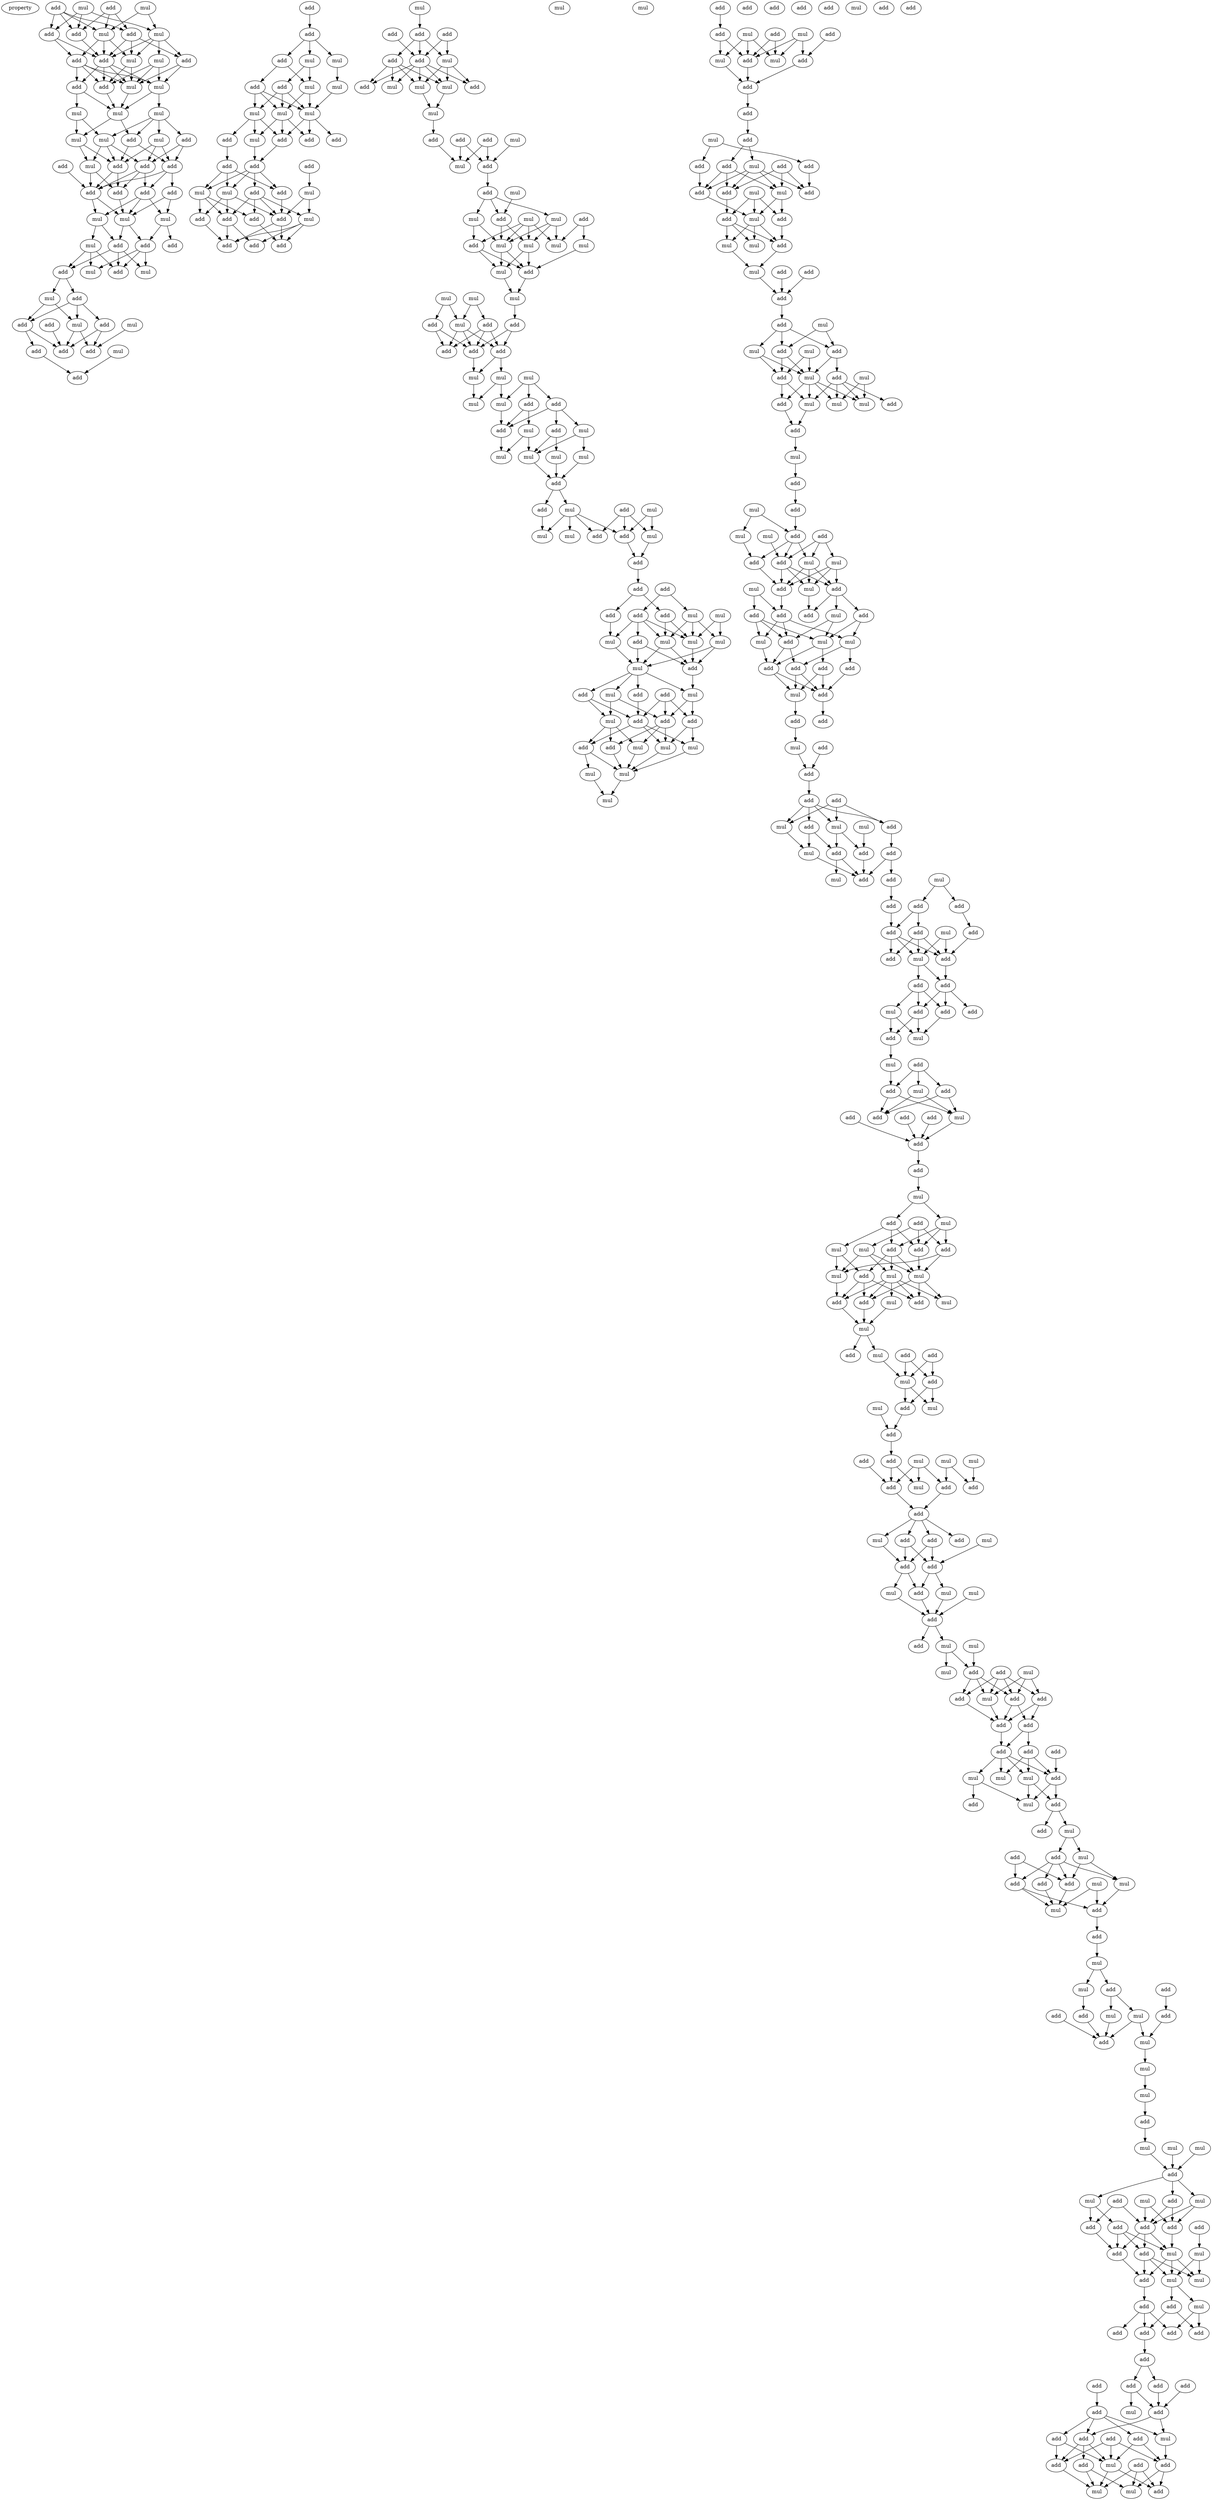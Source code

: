 digraph {
    node [fontcolor=black]
    property [mul=2,lf=1.3]
    0 [ label = add ];
    1 [ label = mul ];
    2 [ label = mul ];
    3 [ label = add ];
    4 [ label = mul ];
    5 [ label = add ];
    6 [ label = mul ];
    7 [ label = add ];
    8 [ label = add ];
    9 [ label = mul ];
    10 [ label = add ];
    11 [ label = mul ];
    12 [ label = add ];
    13 [ label = add ];
    14 [ label = mul ];
    15 [ label = add ];
    16 [ label = mul ];
    17 [ label = add ];
    18 [ label = mul ];
    19 [ label = mul ];
    20 [ label = mul ];
    21 [ label = mul ];
    22 [ label = add ];
    23 [ label = add ];
    24 [ label = mul ];
    25 [ label = mul ];
    26 [ label = add ];
    27 [ label = add ];
    28 [ label = add ];
    29 [ label = mul ];
    30 [ label = add ];
    31 [ label = add ];
    32 [ label = add ];
    33 [ label = add ];
    34 [ label = add ];
    35 [ label = mul ];
    36 [ label = mul ];
    37 [ label = mul ];
    38 [ label = add ];
    39 [ label = add ];
    40 [ label = add ];
    41 [ label = mul ];
    42 [ label = add ];
    43 [ label = add ];
    44 [ label = mul ];
    45 [ label = mul ];
    46 [ label = add ];
    47 [ label = mul ];
    48 [ label = mul ];
    49 [ label = add ];
    50 [ label = mul ];
    51 [ label = add ];
    52 [ label = add ];
    53 [ label = add ];
    54 [ label = add ];
    55 [ label = mul ];
    56 [ label = add ];
    57 [ label = add ];
    58 [ label = add ];
    59 [ label = add ];
    60 [ label = mul ];
    61 [ label = add ];
    62 [ label = mul ];
    63 [ label = add ];
    64 [ label = add ];
    65 [ label = mul ];
    66 [ label = mul ];
    67 [ label = mul ];
    68 [ label = mul ];
    69 [ label = mul ];
    70 [ label = mul ];
    71 [ label = add ];
    72 [ label = add ];
    73 [ label = add ];
    74 [ label = add ];
    75 [ label = add ];
    76 [ label = add ];
    77 [ label = add ];
    78 [ label = add ];
    79 [ label = mul ];
    80 [ label = mul ];
    81 [ label = add ];
    82 [ label = mul ];
    83 [ label = add ];
    84 [ label = mul ];
    85 [ label = add ];
    86 [ label = add ];
    87 [ label = add ];
    88 [ label = add ];
    89 [ label = add ];
    90 [ label = add ];
    91 [ label = mul ];
    92 [ label = add ];
    93 [ label = add ];
    94 [ label = add ];
    95 [ label = add ];
    96 [ label = mul ];
    97 [ label = add ];
    98 [ label = mul ];
    99 [ label = add ];
    100 [ label = add ];
    101 [ label = mul ];
    102 [ label = mul ];
    103 [ label = mul ];
    104 [ label = add ];
    105 [ label = add ];
    106 [ label = add ];
    107 [ label = mul ];
    108 [ label = add ];
    109 [ label = mul ];
    110 [ label = mul ];
    111 [ label = add ];
    112 [ label = mul ];
    113 [ label = mul ];
    114 [ label = add ];
    115 [ label = add ];
    116 [ label = mul ];
    117 [ label = add ];
    118 [ label = mul ];
    119 [ label = mul ];
    120 [ label = mul ];
    121 [ label = mul ];
    122 [ label = mul ];
    123 [ label = add ];
    124 [ label = mul ];
    125 [ label = mul ];
    126 [ label = mul ];
    127 [ label = mul ];
    128 [ label = add ];
    129 [ label = add ];
    130 [ label = add ];
    131 [ label = add ];
    132 [ label = add ];
    133 [ label = add ];
    134 [ label = mul ];
    135 [ label = mul ];
    136 [ label = mul ];
    137 [ label = add ];
    138 [ label = add ];
    139 [ label = mul ];
    140 [ label = mul ];
    141 [ label = mul ];
    142 [ label = mul ];
    143 [ label = add ];
    144 [ label = add ];
    145 [ label = mul ];
    146 [ label = mul ];
    147 [ label = mul ];
    148 [ label = mul ];
    149 [ label = add ];
    150 [ label = add ];
    151 [ label = add ];
    152 [ label = mul ];
    153 [ label = mul ];
    154 [ label = mul ];
    155 [ label = mul ];
    156 [ label = add ];
    157 [ label = mul ];
    158 [ label = add ];
    159 [ label = add ];
    160 [ label = add ];
    161 [ label = add ];
    162 [ label = add ];
    163 [ label = mul ];
    164 [ label = mul ];
    165 [ label = add ];
    166 [ label = add ];
    167 [ label = mul ];
    168 [ label = mul ];
    169 [ label = add ];
    170 [ label = mul ];
    171 [ label = mul ];
    172 [ label = add ];
    173 [ label = mul ];
    174 [ label = mul ];
    175 [ label = mul ];
    176 [ label = add ];
    177 [ label = add ];
    178 [ label = add ];
    179 [ label = add ];
    180 [ label = mul ];
    181 [ label = add ];
    182 [ label = add ];
    183 [ label = mul ];
    184 [ label = mul ];
    185 [ label = add ];
    186 [ label = mul ];
    187 [ label = add ];
    188 [ label = mul ];
    189 [ label = mul ];
    190 [ label = mul ];
    191 [ label = mul ];
    192 [ label = mul ];
    193 [ label = add ];
    194 [ label = add ];
    195 [ label = add ];
    196 [ label = add ];
    197 [ label = mul ];
    198 [ label = mul ];
    199 [ label = add ];
    200 [ label = add ];
    201 [ label = mul ];
    202 [ label = mul ];
    203 [ label = add ];
    204 [ label = add ];
    205 [ label = add ];
    206 [ label = mul ];
    207 [ label = add ];
    208 [ label = add ];
    209 [ label = add ];
    210 [ label = mul ];
    211 [ label = add ];
    212 [ label = add ];
    213 [ label = mul ];
    214 [ label = add ];
    215 [ label = add ];
    216 [ label = mul ];
    217 [ label = add ];
    218 [ label = mul ];
    219 [ label = add ];
    220 [ label = add ];
    221 [ label = mul ];
    222 [ label = mul ];
    223 [ label = add ];
    224 [ label = mul ];
    225 [ label = add ];
    226 [ label = add ];
    227 [ label = add ];
    228 [ label = mul ];
    229 [ label = mul ];
    230 [ label = mul ];
    231 [ label = add ];
    232 [ label = add ];
    233 [ label = add ];
    234 [ label = mul ];
    235 [ label = add ];
    236 [ label = mul ];
    237 [ label = add ];
    238 [ label = mul ];
    239 [ label = mul ];
    240 [ label = add ];
    241 [ label = mul ];
    242 [ label = add ];
    243 [ label = add ];
    244 [ label = mul ];
    245 [ label = add ];
    246 [ label = add ];
    247 [ label = mul ];
    248 [ label = add ];
    249 [ label = add ];
    250 [ label = mul ];
    251 [ label = mul ];
    252 [ label = add ];
    253 [ label = mul ];
    254 [ label = mul ];
    255 [ label = add ];
    256 [ label = add ];
    257 [ label = mul ];
    258 [ label = mul ];
    259 [ label = add ];
    260 [ label = add ];
    261 [ label = add ];
    262 [ label = mul ];
    263 [ label = add ];
    264 [ label = add ];
    265 [ label = add ];
    266 [ label = mul ];
    267 [ label = mul ];
    268 [ label = add ];
    269 [ label = mul ];
    270 [ label = add ];
    271 [ label = add ];
    272 [ label = add ];
    273 [ label = add ];
    274 [ label = mul ];
    275 [ label = add ];
    276 [ label = add ];
    277 [ label = add ];
    278 [ label = mul ];
    279 [ label = add ];
    280 [ label = add ];
    281 [ label = add ];
    282 [ label = add ];
    283 [ label = add ];
    284 [ label = add ];
    285 [ label = mul ];
    286 [ label = mul ];
    287 [ label = mul ];
    288 [ label = add ];
    289 [ label = add ];
    290 [ label = mul ];
    291 [ label = add ];
    292 [ label = mul ];
    293 [ label = mul ];
    294 [ label = add ];
    295 [ label = add ];
    296 [ label = add ];
    297 [ label = add ];
    298 [ label = add ];
    299 [ label = add ];
    300 [ label = add ];
    301 [ label = add ];
    302 [ label = mul ];
    303 [ label = add ];
    304 [ label = mul ];
    305 [ label = add ];
    306 [ label = add ];
    307 [ label = add ];
    308 [ label = add ];
    309 [ label = add ];
    310 [ label = mul ];
    311 [ label = add ];
    312 [ label = add ];
    313 [ label = mul ];
    314 [ label = mul ];
    315 [ label = add ];
    316 [ label = mul ];
    317 [ label = add ];
    318 [ label = add ];
    319 [ label = add ];
    320 [ label = add ];
    321 [ label = mul ];
    322 [ label = add ];
    323 [ label = add ];
    324 [ label = add ];
    325 [ label = add ];
    326 [ label = mul ];
    327 [ label = add ];
    328 [ label = add ];
    329 [ label = mul ];
    330 [ label = mul ];
    331 [ label = mul ];
    332 [ label = add ];
    333 [ label = add ];
    334 [ label = add ];
    335 [ label = mul ];
    336 [ label = mul ];
    337 [ label = add ];
    338 [ label = mul ];
    339 [ label = add ];
    340 [ label = add ];
    341 [ label = mul ];
    342 [ label = mul ];
    343 [ label = add ];
    344 [ label = mul ];
    345 [ label = add ];
    346 [ label = add ];
    347 [ label = mul ];
    348 [ label = add ];
    349 [ label = mul ];
    350 [ label = add ];
    351 [ label = mul ];
    352 [ label = add ];
    353 [ label = add ];
    354 [ label = mul ];
    355 [ label = add ];
    356 [ label = mul ];
    357 [ label = add ];
    358 [ label = mul ];
    359 [ label = add ];
    360 [ label = mul ];
    361 [ label = add ];
    362 [ label = add ];
    363 [ label = mul ];
    364 [ label = add ];
    365 [ label = add ];
    366 [ label = add ];
    367 [ label = mul ];
    368 [ label = add ];
    369 [ label = mul ];
    370 [ label = add ];
    371 [ label = add ];
    372 [ label = add ];
    373 [ label = mul ];
    374 [ label = add ];
    375 [ label = mul ];
    376 [ label = add ];
    377 [ label = mul ];
    378 [ label = add ];
    379 [ label = mul ];
    380 [ label = mul ];
    381 [ label = add ];
    382 [ label = mul ];
    383 [ label = mul ];
    384 [ label = add ];
    385 [ label = add ];
    386 [ label = mul ];
    387 [ label = add ];
    388 [ label = add ];
    389 [ label = add ];
    390 [ label = add ];
    391 [ label = add ];
    392 [ label = add ];
    393 [ label = add ];
    394 [ label = add ];
    395 [ label = mul ];
    396 [ label = mul ];
    397 [ label = add ];
    398 [ label = mul ];
    399 [ label = add ];
    400 [ label = mul ];
    401 [ label = add ];
    402 [ label = add ];
    403 [ label = mul ];
    404 [ label = add ];
    405 [ label = mul ];
    406 [ label = add ];
    407 [ label = mul ];
    408 [ label = add ];
    409 [ label = add ];
    410 [ label = mul ];
    411 [ label = add ];
    412 [ label = add ];
    413 [ label = mul ];
    414 [ label = add ];
    415 [ label = mul ];
    416 [ label = add ];
    417 [ label = add ];
    418 [ label = mul ];
    419 [ label = mul ];
    420 [ label = mul ];
    421 [ label = add ];
    422 [ label = add ];
    423 [ label = add ];
    424 [ label = mul ];
    425 [ label = add ];
    426 [ label = mul ];
    427 [ label = mul ];
    428 [ label = add ];
    429 [ label = mul ];
    430 [ label = add ];
    431 [ label = mul ];
    432 [ label = mul ];
    433 [ label = mul ];
    434 [ label = add ];
    435 [ label = add ];
    436 [ label = mul ];
    437 [ label = add ];
    438 [ label = mul ];
    439 [ label = add ];
    440 [ label = mul ];
    441 [ label = add ];
    442 [ label = add ];
    443 [ label = add ];
    444 [ label = add ];
    445 [ label = add ];
    446 [ label = add ];
    447 [ label = add ];
    448 [ label = mul ];
    449 [ label = mul ];
    450 [ label = mul ];
    451 [ label = add ];
    452 [ label = mul ];
    453 [ label = mul ];
    454 [ label = add ];
    455 [ label = add ];
    456 [ label = add ];
    457 [ label = add ];
    458 [ label = add ];
    459 [ label = add ];
    460 [ label = add ];
    461 [ label = add ];
    462 [ label = add ];
    463 [ label = add ];
    464 [ label = add ];
    465 [ label = add ];
    466 [ label = add ];
    467 [ label = mul ];
    468 [ label = add ];
    469 [ label = add ];
    470 [ label = mul ];
    471 [ label = add ];
    472 [ label = add ];
    473 [ label = add ];
    474 [ label = add ];
    475 [ label = add ];
    476 [ label = add ];
    477 [ label = mul ];
    478 [ label = mul ];
    479 [ label = mul ];
    480 [ label = add ];
    0 -> 5 [ name = 0 ];
    0 -> 6 [ name = 1 ];
    0 -> 7 [ name = 2 ];
    0 -> 8 [ name = 3 ];
    1 -> 4 [ name = 4 ];
    1 -> 6 [ name = 5 ];
    2 -> 4 [ name = 6 ];
    2 -> 5 [ name = 7 ];
    2 -> 8 [ name = 8 ];
    3 -> 5 [ name = 9 ];
    3 -> 6 [ name = 10 ];
    3 -> 7 [ name = 11 ];
    4 -> 9 [ name = 12 ];
    4 -> 10 [ name = 13 ];
    4 -> 11 [ name = 14 ];
    4 -> 13 [ name = 15 ];
    5 -> 10 [ name = 16 ];
    6 -> 10 [ name = 17 ];
    6 -> 11 [ name = 18 ];
    6 -> 12 [ name = 19 ];
    7 -> 10 [ name = 20 ];
    7 -> 11 [ name = 21 ];
    7 -> 13 [ name = 22 ];
    8 -> 10 [ name = 23 ];
    8 -> 12 [ name = 24 ];
    9 -> 14 [ name = 25 ];
    9 -> 16 [ name = 26 ];
    9 -> 17 [ name = 27 ];
    10 -> 14 [ name = 28 ];
    10 -> 15 [ name = 29 ];
    10 -> 16 [ name = 30 ];
    10 -> 17 [ name = 31 ];
    11 -> 16 [ name = 32 ];
    11 -> 17 [ name = 33 ];
    12 -> 14 [ name = 34 ];
    12 -> 15 [ name = 35 ];
    12 -> 16 [ name = 36 ];
    12 -> 17 [ name = 37 ];
    13 -> 14 [ name = 38 ];
    13 -> 16 [ name = 39 ];
    14 -> 18 [ name = 40 ];
    14 -> 19 [ name = 41 ];
    15 -> 19 [ name = 42 ];
    15 -> 20 [ name = 43 ];
    16 -> 19 [ name = 44 ];
    17 -> 19 [ name = 45 ];
    18 -> 22 [ name = 46 ];
    18 -> 23 [ name = 47 ];
    18 -> 24 [ name = 48 ];
    18 -> 25 [ name = 49 ];
    19 -> 21 [ name = 50 ];
    19 -> 23 [ name = 51 ];
    20 -> 21 [ name = 52 ];
    20 -> 25 [ name = 53 ];
    21 -> 29 [ name = 54 ];
    21 -> 30 [ name = 55 ];
    22 -> 27 [ name = 56 ];
    22 -> 28 [ name = 57 ];
    23 -> 27 [ name = 58 ];
    23 -> 30 [ name = 59 ];
    24 -> 27 [ name = 60 ];
    24 -> 28 [ name = 61 ];
    24 -> 30 [ name = 62 ];
    25 -> 28 [ name = 63 ];
    25 -> 29 [ name = 64 ];
    25 -> 30 [ name = 65 ];
    26 -> 31 [ name = 66 ];
    27 -> 31 [ name = 67 ];
    27 -> 32 [ name = 68 ];
    27 -> 33 [ name = 69 ];
    28 -> 31 [ name = 70 ];
    28 -> 32 [ name = 71 ];
    28 -> 34 [ name = 72 ];
    29 -> 31 [ name = 73 ];
    29 -> 34 [ name = 74 ];
    30 -> 31 [ name = 75 ];
    30 -> 34 [ name = 76 ];
    31 -> 36 [ name = 77 ];
    31 -> 37 [ name = 78 ];
    32 -> 35 [ name = 79 ];
    32 -> 36 [ name = 80 ];
    32 -> 37 [ name = 81 ];
    33 -> 35 [ name = 82 ];
    33 -> 36 [ name = 83 ];
    34 -> 36 [ name = 84 ];
    35 -> 39 [ name = 85 ];
    35 -> 40 [ name = 86 ];
    36 -> 38 [ name = 87 ];
    36 -> 39 [ name = 88 ];
    37 -> 38 [ name = 89 ];
    37 -> 41 [ name = 90 ];
    38 -> 42 [ name = 91 ];
    38 -> 43 [ name = 92 ];
    38 -> 45 [ name = 93 ];
    39 -> 42 [ name = 94 ];
    39 -> 44 [ name = 95 ];
    39 -> 45 [ name = 96 ];
    41 -> 42 [ name = 97 ];
    41 -> 43 [ name = 98 ];
    41 -> 44 [ name = 99 ];
    43 -> 46 [ name = 100 ];
    43 -> 47 [ name = 101 ];
    46 -> 48 [ name = 102 ];
    46 -> 49 [ name = 103 ];
    46 -> 52 [ name = 104 ];
    47 -> 48 [ name = 105 ];
    47 -> 52 [ name = 106 ];
    48 -> 54 [ name = 107 ];
    48 -> 56 [ name = 108 ];
    49 -> 54 [ name = 109 ];
    49 -> 56 [ name = 110 ];
    50 -> 56 [ name = 111 ];
    51 -> 54 [ name = 112 ];
    52 -> 53 [ name = 113 ];
    52 -> 54 [ name = 114 ];
    53 -> 57 [ name = 115 ];
    55 -> 57 [ name = 116 ];
    58 -> 59 [ name = 117 ];
    59 -> 60 [ name = 118 ];
    59 -> 61 [ name = 119 ];
    59 -> 62 [ name = 120 ];
    60 -> 63 [ name = 121 ];
    60 -> 65 [ name = 122 ];
    61 -> 64 [ name = 123 ];
    61 -> 65 [ name = 124 ];
    62 -> 66 [ name = 125 ];
    63 -> 67 [ name = 126 ];
    63 -> 68 [ name = 127 ];
    63 -> 69 [ name = 128 ];
    64 -> 67 [ name = 129 ];
    64 -> 68 [ name = 130 ];
    64 -> 69 [ name = 131 ];
    65 -> 68 [ name = 132 ];
    65 -> 69 [ name = 133 ];
    66 -> 68 [ name = 134 ];
    67 -> 70 [ name = 135 ];
    67 -> 72 [ name = 136 ];
    67 -> 74 [ name = 137 ];
    68 -> 71 [ name = 138 ];
    68 -> 73 [ name = 139 ];
    68 -> 74 [ name = 140 ];
    69 -> 70 [ name = 141 ];
    69 -> 73 [ name = 142 ];
    69 -> 74 [ name = 143 ];
    70 -> 75 [ name = 144 ];
    72 -> 76 [ name = 145 ];
    74 -> 75 [ name = 146 ];
    75 -> 78 [ name = 147 ];
    75 -> 79 [ name = 148 ];
    75 -> 80 [ name = 149 ];
    75 -> 81 [ name = 150 ];
    76 -> 79 [ name = 151 ];
    76 -> 80 [ name = 152 ];
    76 -> 81 [ name = 153 ];
    77 -> 82 [ name = 154 ];
    78 -> 83 [ name = 155 ];
    78 -> 84 [ name = 156 ];
    78 -> 85 [ name = 157 ];
    78 -> 86 [ name = 158 ];
    79 -> 85 [ name = 159 ];
    79 -> 86 [ name = 160 ];
    79 -> 87 [ name = 161 ];
    80 -> 83 [ name = 162 ];
    80 -> 86 [ name = 163 ];
    80 -> 87 [ name = 164 ];
    81 -> 85 [ name = 165 ];
    82 -> 84 [ name = 166 ];
    82 -> 85 [ name = 167 ];
    83 -> 89 [ name = 168 ];
    84 -> 88 [ name = 169 ];
    84 -> 89 [ name = 170 ];
    84 -> 90 [ name = 171 ];
    85 -> 89 [ name = 172 ];
    85 -> 90 [ name = 173 ];
    86 -> 88 [ name = 174 ];
    86 -> 90 [ name = 175 ];
    87 -> 90 [ name = 176 ];
    91 -> 93 [ name = 177 ];
    92 -> 95 [ name = 178 ];
    92 -> 96 [ name = 179 ];
    93 -> 95 [ name = 180 ];
    93 -> 96 [ name = 181 ];
    93 -> 97 [ name = 182 ];
    94 -> 95 [ name = 183 ];
    95 -> 98 [ name = 184 ];
    95 -> 99 [ name = 185 ];
    95 -> 100 [ name = 186 ];
    95 -> 101 [ name = 187 ];
    95 -> 102 [ name = 188 ];
    96 -> 100 [ name = 189 ];
    96 -> 101 [ name = 190 ];
    96 -> 102 [ name = 191 ];
    97 -> 98 [ name = 192 ];
    97 -> 99 [ name = 193 ];
    97 -> 101 [ name = 194 ];
    97 -> 102 [ name = 195 ];
    101 -> 103 [ name = 196 ];
    102 -> 103 [ name = 197 ];
    103 -> 104 [ name = 198 ];
    104 -> 109 [ name = 199 ];
    105 -> 108 [ name = 200 ];
    105 -> 109 [ name = 201 ];
    106 -> 108 [ name = 202 ];
    106 -> 109 [ name = 203 ];
    107 -> 108 [ name = 204 ];
    108 -> 111 [ name = 205 ];
    110 -> 114 [ name = 206 ];
    111 -> 112 [ name = 207 ];
    111 -> 114 [ name = 208 ];
    111 -> 116 [ name = 209 ];
    112 -> 117 [ name = 210 ];
    112 -> 119 [ name = 211 ];
    113 -> 117 [ name = 212 ];
    113 -> 118 [ name = 213 ];
    113 -> 119 [ name = 214 ];
    113 -> 120 [ name = 215 ];
    114 -> 119 [ name = 216 ];
    114 -> 120 [ name = 217 ];
    115 -> 118 [ name = 218 ];
    115 -> 121 [ name = 219 ];
    116 -> 118 [ name = 220 ];
    116 -> 119 [ name = 221 ];
    116 -> 120 [ name = 222 ];
    117 -> 122 [ name = 223 ];
    117 -> 123 [ name = 224 ];
    119 -> 122 [ name = 225 ];
    119 -> 123 [ name = 226 ];
    120 -> 122 [ name = 227 ];
    120 -> 123 [ name = 228 ];
    121 -> 123 [ name = 229 ];
    122 -> 124 [ name = 230 ];
    123 -> 124 [ name = 231 ];
    124 -> 128 [ name = 232 ];
    125 -> 127 [ name = 233 ];
    125 -> 130 [ name = 234 ];
    126 -> 127 [ name = 235 ];
    126 -> 129 [ name = 236 ];
    127 -> 131 [ name = 237 ];
    127 -> 132 [ name = 238 ];
    127 -> 133 [ name = 239 ];
    128 -> 131 [ name = 240 ];
    128 -> 132 [ name = 241 ];
    129 -> 132 [ name = 242 ];
    129 -> 133 [ name = 243 ];
    130 -> 131 [ name = 244 ];
    130 -> 132 [ name = 245 ];
    130 -> 133 [ name = 246 ];
    131 -> 134 [ name = 247 ];
    131 -> 135 [ name = 248 ];
    132 -> 134 [ name = 249 ];
    134 -> 140 [ name = 250 ];
    135 -> 139 [ name = 251 ];
    135 -> 140 [ name = 252 ];
    136 -> 137 [ name = 253 ];
    136 -> 138 [ name = 254 ];
    136 -> 139 [ name = 255 ];
    137 -> 142 [ name = 256 ];
    137 -> 144 [ name = 257 ];
    138 -> 141 [ name = 258 ];
    138 -> 143 [ name = 259 ];
    138 -> 144 [ name = 260 ];
    139 -> 144 [ name = 261 ];
    141 -> 145 [ name = 262 ];
    141 -> 148 [ name = 263 ];
    142 -> 147 [ name = 264 ];
    142 -> 148 [ name = 265 ];
    143 -> 146 [ name = 266 ];
    143 -> 148 [ name = 267 ];
    144 -> 147 [ name = 268 ];
    145 -> 149 [ name = 269 ];
    146 -> 149 [ name = 270 ];
    148 -> 149 [ name = 271 ];
    149 -> 151 [ name = 272 ];
    149 -> 153 [ name = 273 ];
    150 -> 154 [ name = 274 ];
    150 -> 156 [ name = 275 ];
    150 -> 158 [ name = 276 ];
    151 -> 155 [ name = 277 ];
    152 -> 154 [ name = 278 ];
    152 -> 158 [ name = 279 ];
    153 -> 155 [ name = 280 ];
    153 -> 156 [ name = 281 ];
    153 -> 157 [ name = 282 ];
    153 -> 158 [ name = 283 ];
    154 -> 159 [ name = 284 ];
    158 -> 159 [ name = 285 ];
    159 -> 160 [ name = 286 ];
    160 -> 162 [ name = 287 ];
    160 -> 165 [ name = 288 ];
    161 -> 164 [ name = 289 ];
    161 -> 166 [ name = 290 ];
    162 -> 170 [ name = 291 ];
    163 -> 168 [ name = 292 ];
    163 -> 171 [ name = 293 ];
    164 -> 167 [ name = 294 ];
    164 -> 168 [ name = 295 ];
    164 -> 171 [ name = 296 ];
    165 -> 167 [ name = 297 ];
    165 -> 171 [ name = 298 ];
    166 -> 167 [ name = 299 ];
    166 -> 169 [ name = 300 ];
    166 -> 170 [ name = 301 ];
    166 -> 171 [ name = 302 ];
    167 -> 172 [ name = 303 ];
    167 -> 173 [ name = 304 ];
    168 -> 172 [ name = 305 ];
    168 -> 173 [ name = 306 ];
    169 -> 172 [ name = 307 ];
    169 -> 173 [ name = 308 ];
    170 -> 173 [ name = 309 ];
    171 -> 172 [ name = 310 ];
    172 -> 175 [ name = 311 ];
    173 -> 174 [ name = 312 ];
    173 -> 175 [ name = 313 ];
    173 -> 177 [ name = 314 ];
    173 -> 178 [ name = 315 ];
    174 -> 179 [ name = 316 ];
    174 -> 180 [ name = 317 ];
    175 -> 179 [ name = 318 ];
    175 -> 181 [ name = 319 ];
    176 -> 179 [ name = 320 ];
    176 -> 181 [ name = 321 ];
    176 -> 182 [ name = 322 ];
    177 -> 182 [ name = 323 ];
    178 -> 180 [ name = 324 ];
    178 -> 182 [ name = 325 ];
    179 -> 184 [ name = 326 ];
    179 -> 186 [ name = 327 ];
    179 -> 187 [ name = 328 ];
    180 -> 184 [ name = 329 ];
    180 -> 185 [ name = 330 ];
    180 -> 187 [ name = 331 ];
    181 -> 183 [ name = 332 ];
    181 -> 186 [ name = 333 ];
    182 -> 183 [ name = 334 ];
    182 -> 185 [ name = 335 ];
    182 -> 186 [ name = 336 ];
    183 -> 189 [ name = 337 ];
    184 -> 189 [ name = 338 ];
    185 -> 188 [ name = 339 ];
    185 -> 189 [ name = 340 ];
    186 -> 189 [ name = 341 ];
    187 -> 189 [ name = 342 ];
    188 -> 190 [ name = 343 ];
    189 -> 190 [ name = 344 ];
    193 -> 194 [ name = 345 ];
    194 -> 200 [ name = 346 ];
    194 -> 202 [ name = 347 ];
    195 -> 200 [ name = 348 ];
    195 -> 201 [ name = 349 ];
    196 -> 199 [ name = 350 ];
    197 -> 199 [ name = 351 ];
    197 -> 200 [ name = 352 ];
    197 -> 201 [ name = 353 ];
    198 -> 200 [ name = 354 ];
    198 -> 201 [ name = 355 ];
    198 -> 202 [ name = 356 ];
    199 -> 203 [ name = 357 ];
    200 -> 203 [ name = 358 ];
    202 -> 203 [ name = 359 ];
    203 -> 204 [ name = 360 ];
    204 -> 205 [ name = 361 ];
    205 -> 209 [ name = 362 ];
    205 -> 210 [ name = 363 ];
    206 -> 207 [ name = 364 ];
    206 -> 208 [ name = 365 ];
    207 -> 212 [ name = 366 ];
    208 -> 215 [ name = 367 ];
    209 -> 213 [ name = 368 ];
    209 -> 214 [ name = 369 ];
    209 -> 215 [ name = 370 ];
    210 -> 212 [ name = 371 ];
    210 -> 213 [ name = 372 ];
    210 -> 214 [ name = 373 ];
    210 -> 215 [ name = 374 ];
    211 -> 212 [ name = 375 ];
    211 -> 213 [ name = 376 ];
    211 -> 214 [ name = 377 ];
    213 -> 218 [ name = 378 ];
    213 -> 219 [ name = 379 ];
    214 -> 217 [ name = 380 ];
    215 -> 218 [ name = 381 ];
    216 -> 217 [ name = 382 ];
    216 -> 218 [ name = 383 ];
    216 -> 219 [ name = 384 ];
    217 -> 220 [ name = 385 ];
    217 -> 221 [ name = 386 ];
    217 -> 222 [ name = 387 ];
    218 -> 220 [ name = 388 ];
    218 -> 221 [ name = 389 ];
    218 -> 222 [ name = 390 ];
    219 -> 220 [ name = 391 ];
    220 -> 224 [ name = 392 ];
    222 -> 224 [ name = 393 ];
    223 -> 226 [ name = 394 ];
    224 -> 226 [ name = 395 ];
    225 -> 226 [ name = 396 ];
    226 -> 227 [ name = 397 ];
    227 -> 230 [ name = 398 ];
    227 -> 231 [ name = 399 ];
    227 -> 232 [ name = 400 ];
    228 -> 231 [ name = 401 ];
    228 -> 232 [ name = 402 ];
    229 -> 235 [ name = 403 ];
    229 -> 236 [ name = 404 ];
    230 -> 235 [ name = 405 ];
    230 -> 236 [ name = 406 ];
    231 -> 233 [ name = 407 ];
    231 -> 236 [ name = 408 ];
    232 -> 235 [ name = 409 ];
    232 -> 236 [ name = 410 ];
    233 -> 238 [ name = 411 ];
    233 -> 239 [ name = 412 ];
    233 -> 240 [ name = 413 ];
    233 -> 241 [ name = 414 ];
    234 -> 239 [ name = 415 ];
    234 -> 241 [ name = 416 ];
    235 -> 237 [ name = 417 ];
    235 -> 238 [ name = 418 ];
    236 -> 237 [ name = 419 ];
    236 -> 238 [ name = 420 ];
    236 -> 239 [ name = 421 ];
    236 -> 241 [ name = 422 ];
    237 -> 242 [ name = 423 ];
    238 -> 242 [ name = 424 ];
    242 -> 244 [ name = 425 ];
    244 -> 245 [ name = 426 ];
    245 -> 246 [ name = 427 ];
    246 -> 249 [ name = 428 ];
    247 -> 249 [ name = 429 ];
    247 -> 251 [ name = 430 ];
    248 -> 253 [ name = 431 ];
    248 -> 254 [ name = 432 ];
    248 -> 255 [ name = 433 ];
    249 -> 252 [ name = 434 ];
    249 -> 253 [ name = 435 ];
    249 -> 255 [ name = 436 ];
    250 -> 255 [ name = 437 ];
    251 -> 252 [ name = 438 ];
    252 -> 260 [ name = 439 ];
    253 -> 257 [ name = 440 ];
    253 -> 259 [ name = 441 ];
    253 -> 260 [ name = 442 ];
    254 -> 257 [ name = 443 ];
    254 -> 259 [ name = 444 ];
    254 -> 260 [ name = 445 ];
    255 -> 257 [ name = 446 ];
    255 -> 259 [ name = 447 ];
    255 -> 260 [ name = 448 ];
    257 -> 261 [ name = 449 ];
    258 -> 263 [ name = 450 ];
    258 -> 265 [ name = 451 ];
    259 -> 261 [ name = 452 ];
    259 -> 262 [ name = 453 ];
    259 -> 264 [ name = 454 ];
    260 -> 265 [ name = 455 ];
    262 -> 266 [ name = 456 ];
    262 -> 268 [ name = 457 ];
    263 -> 266 [ name = 458 ];
    263 -> 267 [ name = 459 ];
    263 -> 268 [ name = 460 ];
    264 -> 266 [ name = 461 ];
    264 -> 269 [ name = 462 ];
    265 -> 267 [ name = 463 ];
    265 -> 268 [ name = 464 ];
    265 -> 269 [ name = 465 ];
    266 -> 270 [ name = 466 ];
    266 -> 271 [ name = 467 ];
    267 -> 270 [ name = 468 ];
    268 -> 270 [ name = 469 ];
    268 -> 273 [ name = 470 ];
    269 -> 272 [ name = 471 ];
    269 -> 273 [ name = 472 ];
    270 -> 274 [ name = 473 ];
    270 -> 275 [ name = 474 ];
    271 -> 274 [ name = 475 ];
    271 -> 275 [ name = 476 ];
    272 -> 275 [ name = 477 ];
    273 -> 274 [ name = 478 ];
    273 -> 275 [ name = 479 ];
    274 -> 277 [ name = 480 ];
    275 -> 276 [ name = 481 ];
    277 -> 278 [ name = 482 ];
    278 -> 280 [ name = 483 ];
    279 -> 280 [ name = 484 ];
    280 -> 282 [ name = 485 ];
    281 -> 284 [ name = 486 ];
    281 -> 286 [ name = 487 ];
    281 -> 287 [ name = 488 ];
    282 -> 283 [ name = 489 ];
    282 -> 284 [ name = 490 ];
    282 -> 286 [ name = 491 ];
    282 -> 287 [ name = 492 ];
    283 -> 290 [ name = 493 ];
    283 -> 291 [ name = 494 ];
    284 -> 288 [ name = 495 ];
    285 -> 289 [ name = 496 ];
    286 -> 290 [ name = 497 ];
    287 -> 289 [ name = 498 ];
    287 -> 291 [ name = 499 ];
    288 -> 294 [ name = 500 ];
    288 -> 295 [ name = 501 ];
    289 -> 294 [ name = 502 ];
    290 -> 294 [ name = 503 ];
    291 -> 293 [ name = 504 ];
    291 -> 294 [ name = 505 ];
    292 -> 297 [ name = 506 ];
    292 -> 298 [ name = 507 ];
    295 -> 296 [ name = 508 ];
    296 -> 299 [ name = 509 ];
    297 -> 300 [ name = 510 ];
    298 -> 299 [ name = 511 ];
    298 -> 301 [ name = 512 ];
    299 -> 303 [ name = 513 ];
    299 -> 304 [ name = 514 ];
    299 -> 305 [ name = 515 ];
    300 -> 303 [ name = 516 ];
    301 -> 303 [ name = 517 ];
    301 -> 304 [ name = 518 ];
    301 -> 305 [ name = 519 ];
    302 -> 303 [ name = 520 ];
    302 -> 304 [ name = 521 ];
    303 -> 306 [ name = 522 ];
    304 -> 306 [ name = 523 ];
    304 -> 307 [ name = 524 ];
    306 -> 308 [ name = 525 ];
    306 -> 309 [ name = 526 ];
    306 -> 311 [ name = 527 ];
    307 -> 308 [ name = 528 ];
    307 -> 309 [ name = 529 ];
    307 -> 310 [ name = 530 ];
    308 -> 313 [ name = 531 ];
    309 -> 312 [ name = 532 ];
    309 -> 313 [ name = 533 ];
    310 -> 312 [ name = 534 ];
    310 -> 313 [ name = 535 ];
    312 -> 314 [ name = 536 ];
    314 -> 318 [ name = 537 ];
    315 -> 316 [ name = 538 ];
    315 -> 317 [ name = 539 ];
    315 -> 318 [ name = 540 ];
    316 -> 319 [ name = 541 ];
    316 -> 321 [ name = 542 ];
    317 -> 319 [ name = 543 ];
    317 -> 321 [ name = 544 ];
    318 -> 319 [ name = 545 ];
    318 -> 321 [ name = 546 ];
    320 -> 324 [ name = 547 ];
    321 -> 324 [ name = 548 ];
    322 -> 324 [ name = 549 ];
    323 -> 324 [ name = 550 ];
    324 -> 325 [ name = 551 ];
    325 -> 326 [ name = 552 ];
    326 -> 328 [ name = 553 ];
    326 -> 329 [ name = 554 ];
    327 -> 330 [ name = 555 ];
    327 -> 332 [ name = 556 ];
    327 -> 334 [ name = 557 ];
    328 -> 331 [ name = 558 ];
    328 -> 332 [ name = 559 ];
    328 -> 333 [ name = 560 ];
    329 -> 332 [ name = 561 ];
    329 -> 333 [ name = 562 ];
    329 -> 334 [ name = 563 ];
    330 -> 335 [ name = 564 ];
    330 -> 336 [ name = 565 ];
    330 -> 338 [ name = 566 ];
    331 -> 337 [ name = 567 ];
    331 -> 338 [ name = 568 ];
    332 -> 335 [ name = 569 ];
    333 -> 335 [ name = 570 ];
    333 -> 336 [ name = 571 ];
    333 -> 337 [ name = 572 ];
    334 -> 335 [ name = 573 ];
    334 -> 338 [ name = 574 ];
    335 -> 339 [ name = 575 ];
    335 -> 341 [ name = 576 ];
    335 -> 343 [ name = 577 ];
    336 -> 339 [ name = 578 ];
    336 -> 340 [ name = 579 ];
    336 -> 341 [ name = 580 ];
    336 -> 342 [ name = 581 ];
    336 -> 343 [ name = 582 ];
    337 -> 339 [ name = 583 ];
    337 -> 340 [ name = 584 ];
    337 -> 343 [ name = 585 ];
    338 -> 340 [ name = 586 ];
    340 -> 344 [ name = 587 ];
    342 -> 344 [ name = 588 ];
    343 -> 344 [ name = 589 ];
    344 -> 346 [ name = 590 ];
    344 -> 347 [ name = 591 ];
    345 -> 349 [ name = 592 ];
    345 -> 350 [ name = 593 ];
    347 -> 349 [ name = 594 ];
    348 -> 349 [ name = 595 ];
    348 -> 350 [ name = 596 ];
    349 -> 351 [ name = 597 ];
    349 -> 353 [ name = 598 ];
    350 -> 351 [ name = 599 ];
    350 -> 353 [ name = 600 ];
    353 -> 355 [ name = 601 ];
    354 -> 355 [ name = 602 ];
    355 -> 359 [ name = 603 ];
    356 -> 364 [ name = 604 ];
    357 -> 361 [ name = 605 ];
    358 -> 361 [ name = 606 ];
    358 -> 362 [ name = 607 ];
    358 -> 363 [ name = 608 ];
    359 -> 361 [ name = 609 ];
    359 -> 363 [ name = 610 ];
    360 -> 362 [ name = 611 ];
    360 -> 364 [ name = 612 ];
    361 -> 365 [ name = 613 ];
    362 -> 365 [ name = 614 ];
    365 -> 366 [ name = 615 ];
    365 -> 367 [ name = 616 ];
    365 -> 368 [ name = 617 ];
    365 -> 370 [ name = 618 ];
    367 -> 372 [ name = 619 ];
    368 -> 371 [ name = 620 ];
    368 -> 372 [ name = 621 ];
    369 -> 371 [ name = 622 ];
    370 -> 371 [ name = 623 ];
    370 -> 372 [ name = 624 ];
    371 -> 373 [ name = 625 ];
    371 -> 376 [ name = 626 ];
    372 -> 376 [ name = 627 ];
    372 -> 377 [ name = 628 ];
    373 -> 378 [ name = 629 ];
    375 -> 378 [ name = 630 ];
    376 -> 378 [ name = 631 ];
    377 -> 378 [ name = 632 ];
    378 -> 379 [ name = 633 ];
    378 -> 381 [ name = 634 ];
    379 -> 382 [ name = 635 ];
    379 -> 384 [ name = 636 ];
    380 -> 384 [ name = 637 ];
    383 -> 386 [ name = 638 ];
    383 -> 388 [ name = 639 ];
    383 -> 389 [ name = 640 ];
    384 -> 386 [ name = 641 ];
    384 -> 387 [ name = 642 ];
    384 -> 389 [ name = 643 ];
    385 -> 386 [ name = 644 ];
    385 -> 387 [ name = 645 ];
    385 -> 388 [ name = 646 ];
    385 -> 389 [ name = 647 ];
    386 -> 391 [ name = 648 ];
    387 -> 391 [ name = 649 ];
    388 -> 390 [ name = 650 ];
    388 -> 391 [ name = 651 ];
    389 -> 390 [ name = 652 ];
    389 -> 391 [ name = 653 ];
    390 -> 393 [ name = 654 ];
    390 -> 394 [ name = 655 ];
    391 -> 394 [ name = 656 ];
    392 -> 397 [ name = 657 ];
    393 -> 396 [ name = 658 ];
    393 -> 397 [ name = 659 ];
    393 -> 398 [ name = 660 ];
    394 -> 395 [ name = 661 ];
    394 -> 396 [ name = 662 ];
    394 -> 397 [ name = 663 ];
    394 -> 398 [ name = 664 ];
    395 -> 400 [ name = 665 ];
    395 -> 401 [ name = 666 ];
    396 -> 399 [ name = 667 ];
    396 -> 400 [ name = 668 ];
    397 -> 399 [ name = 669 ];
    397 -> 400 [ name = 670 ];
    399 -> 402 [ name = 671 ];
    399 -> 403 [ name = 672 ];
    403 -> 404 [ name = 673 ];
    403 -> 405 [ name = 674 ];
    404 -> 407 [ name = 675 ];
    404 -> 408 [ name = 676 ];
    404 -> 409 [ name = 677 ];
    404 -> 411 [ name = 678 ];
    405 -> 407 [ name = 679 ];
    405 -> 411 [ name = 680 ];
    406 -> 409 [ name = 681 ];
    406 -> 411 [ name = 682 ];
    407 -> 412 [ name = 683 ];
    408 -> 413 [ name = 684 ];
    409 -> 412 [ name = 685 ];
    409 -> 413 [ name = 686 ];
    410 -> 412 [ name = 687 ];
    410 -> 413 [ name = 688 ];
    411 -> 413 [ name = 689 ];
    412 -> 414 [ name = 690 ];
    414 -> 415 [ name = 691 ];
    415 -> 416 [ name = 692 ];
    415 -> 418 [ name = 693 ];
    416 -> 419 [ name = 694 ];
    416 -> 420 [ name = 695 ];
    417 -> 421 [ name = 696 ];
    418 -> 422 [ name = 697 ];
    419 -> 425 [ name = 698 ];
    420 -> 424 [ name = 699 ];
    420 -> 425 [ name = 700 ];
    421 -> 424 [ name = 701 ];
    422 -> 425 [ name = 702 ];
    423 -> 425 [ name = 703 ];
    424 -> 427 [ name = 704 ];
    427 -> 429 [ name = 705 ];
    429 -> 430 [ name = 706 ];
    430 -> 433 [ name = 707 ];
    431 -> 435 [ name = 708 ];
    432 -> 435 [ name = 709 ];
    433 -> 435 [ name = 710 ];
    435 -> 436 [ name = 711 ];
    435 -> 438 [ name = 712 ];
    435 -> 439 [ name = 713 ];
    436 -> 444 [ name = 714 ];
    436 -> 445 [ name = 715 ];
    437 -> 441 [ name = 716 ];
    437 -> 445 [ name = 717 ];
    438 -> 441 [ name = 718 ];
    438 -> 443 [ name = 719 ];
    439 -> 444 [ name = 720 ];
    439 -> 445 [ name = 721 ];
    440 -> 444 [ name = 722 ];
    440 -> 445 [ name = 723 ];
    441 -> 447 [ name = 724 ];
    442 -> 448 [ name = 725 ];
    443 -> 446 [ name = 726 ];
    443 -> 447 [ name = 727 ];
    443 -> 449 [ name = 728 ];
    444 -> 449 [ name = 729 ];
    445 -> 446 [ name = 730 ];
    445 -> 447 [ name = 731 ];
    445 -> 449 [ name = 732 ];
    446 -> 450 [ name = 733 ];
    446 -> 451 [ name = 734 ];
    446 -> 452 [ name = 735 ];
    447 -> 451 [ name = 736 ];
    448 -> 450 [ name = 737 ];
    448 -> 452 [ name = 738 ];
    449 -> 450 [ name = 739 ];
    449 -> 451 [ name = 740 ];
    449 -> 452 [ name = 741 ];
    450 -> 453 [ name = 742 ];
    450 -> 455 [ name = 743 ];
    451 -> 454 [ name = 744 ];
    453 -> 456 [ name = 745 ];
    453 -> 457 [ name = 746 ];
    454 -> 456 [ name = 747 ];
    454 -> 458 [ name = 748 ];
    454 -> 459 [ name = 749 ];
    455 -> 457 [ name = 750 ];
    455 -> 459 [ name = 751 ];
    459 -> 460 [ name = 752 ];
    460 -> 462 [ name = 753 ];
    460 -> 464 [ name = 754 ];
    461 -> 465 [ name = 755 ];
    462 -> 465 [ name = 756 ];
    462 -> 467 [ name = 757 ];
    463 -> 466 [ name = 758 ];
    464 -> 465 [ name = 759 ];
    465 -> 470 [ name = 760 ];
    465 -> 472 [ name = 761 ];
    466 -> 468 [ name = 762 ];
    466 -> 470 [ name = 763 ];
    466 -> 471 [ name = 764 ];
    466 -> 472 [ name = 765 ];
    468 -> 473 [ name = 766 ];
    468 -> 477 [ name = 767 ];
    469 -> 473 [ name = 768 ];
    469 -> 475 [ name = 769 ];
    469 -> 477 [ name = 770 ];
    470 -> 475 [ name = 771 ];
    471 -> 475 [ name = 772 ];
    471 -> 477 [ name = 773 ];
    472 -> 473 [ name = 774 ];
    472 -> 474 [ name = 775 ];
    472 -> 477 [ name = 776 ];
    473 -> 479 [ name = 777 ];
    474 -> 478 [ name = 778 ];
    474 -> 479 [ name = 779 ];
    475 -> 478 [ name = 780 ];
    475 -> 480 [ name = 781 ];
    476 -> 478 [ name = 782 ];
    476 -> 479 [ name = 783 ];
    476 -> 480 [ name = 784 ];
    477 -> 479 [ name = 785 ];
    477 -> 480 [ name = 786 ];
}
